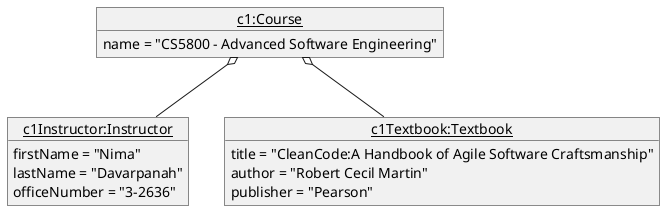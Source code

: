 @startuml
'https://plantuml.com/object-diagram

object "<u>c1:Course</u>" as c1{
name = "CS5800 - Advanced Software Engineering"
}

object "<u>c1Instructor:Instructor</u>" as c1Instructor{
firstName = "Nima"
lastName = "Davarpanah"
officeNumber = "3-2636"
}

object "<u>c1Textbook:Textbook</u>" as c1Textbook{
title = "CleanCode:A Handbook of Agile Software Craftsmanship"
author = "Robert Cecil Martin"
publisher = "Pearson"
}


c1 o-- c1Instructor
c1 o-- c1Textbook

@enduml
